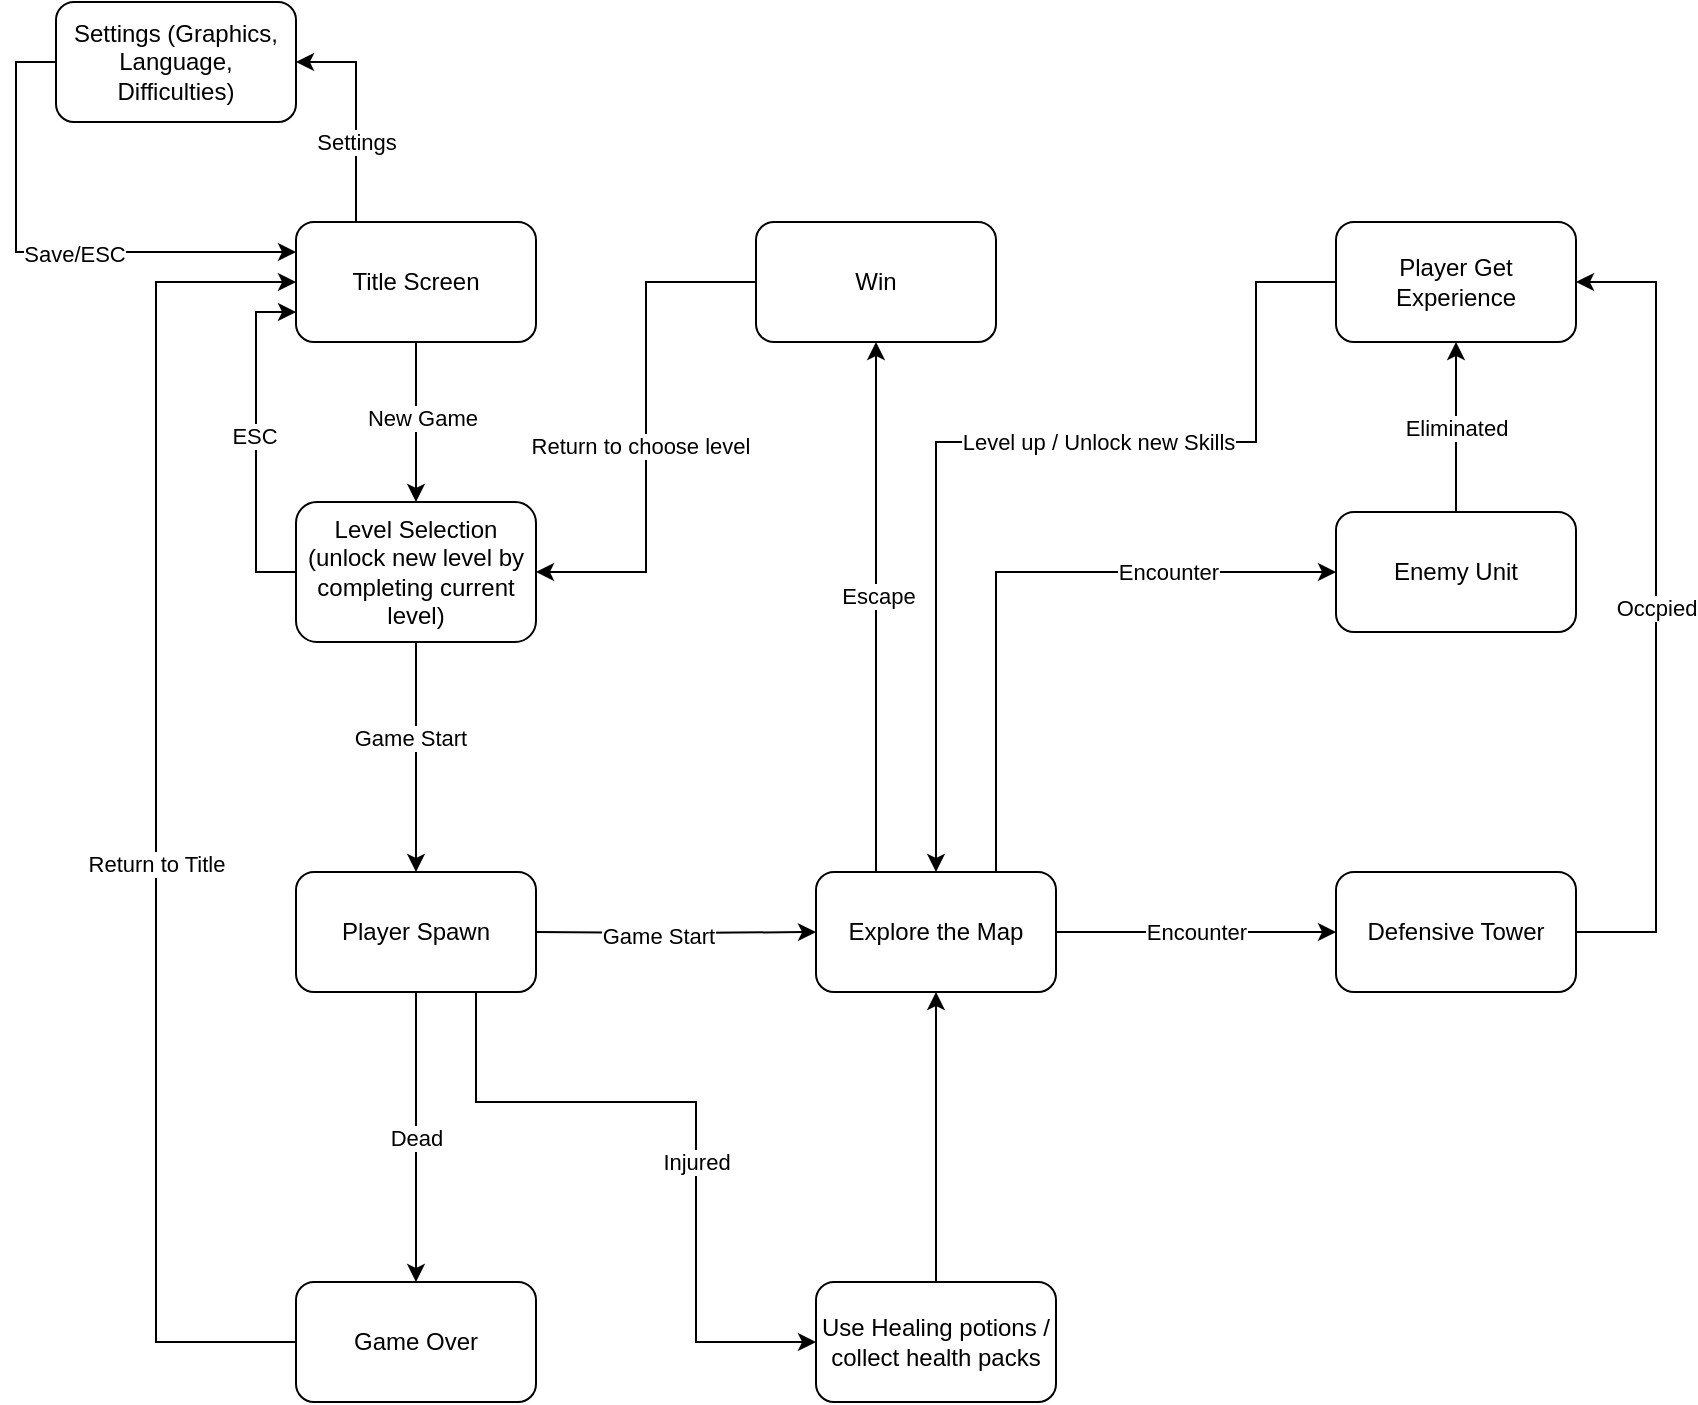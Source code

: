 <mxfile version="24.7.16">
  <diagram name="Page-1" id="rYuYCStadhXCLP9SaO74">
    <mxGraphModel dx="1426" dy="1881" grid="1" gridSize="10" guides="1" tooltips="1" connect="1" arrows="1" fold="1" page="1" pageScale="1" pageWidth="850" pageHeight="1100" math="0" shadow="0">
      <root>
        <mxCell id="0" />
        <mxCell id="1" parent="0" />
        <mxCell id="DvbZTr1sbasB1ZSRingH-4" value="Settings" style="edgeStyle=orthogonalEdgeStyle;rounded=0;orthogonalLoop=1;jettySize=auto;html=1;entryX=1;entryY=0.5;entryDx=0;entryDy=0;exitX=0.25;exitY=0;exitDx=0;exitDy=0;" parent="1" source="DvbZTr1sbasB1ZSRingH-1" target="DvbZTr1sbasB1ZSRingH-3" edge="1">
          <mxGeometry x="-0.273" relative="1" as="geometry">
            <mxPoint as="offset" />
          </mxGeometry>
        </mxCell>
        <mxCell id="DvbZTr1sbasB1ZSRingH-7" value="" style="edgeStyle=orthogonalEdgeStyle;rounded=0;orthogonalLoop=1;jettySize=auto;html=1;" parent="1" source="DvbZTr1sbasB1ZSRingH-1" target="DvbZTr1sbasB1ZSRingH-6" edge="1">
          <mxGeometry relative="1" as="geometry" />
        </mxCell>
        <mxCell id="A-0uA8nPq4QZAQ91zx8X-1" value="New Game" style="edgeLabel;html=1;align=center;verticalAlign=middle;resizable=0;points=[];" parent="DvbZTr1sbasB1ZSRingH-7" vertex="1" connectable="0">
          <mxGeometry x="-0.055" y="3" relative="1" as="geometry">
            <mxPoint as="offset" />
          </mxGeometry>
        </mxCell>
        <mxCell id="DvbZTr1sbasB1ZSRingH-1" value="Title Screen" style="rounded=1;whiteSpace=wrap;html=1;" parent="1" vertex="1">
          <mxGeometry x="150" y="-20" width="120" height="60" as="geometry" />
        </mxCell>
        <mxCell id="DvbZTr1sbasB1ZSRingH-5" style="edgeStyle=orthogonalEdgeStyle;rounded=0;orthogonalLoop=1;jettySize=auto;html=1;exitX=0;exitY=0.5;exitDx=0;exitDy=0;entryX=0;entryY=0.25;entryDx=0;entryDy=0;" parent="1" source="DvbZTr1sbasB1ZSRingH-3" target="DvbZTr1sbasB1ZSRingH-1" edge="1">
          <mxGeometry relative="1" as="geometry" />
        </mxCell>
        <mxCell id="DvbZTr1sbasB1ZSRingH-10" value="Save/ESC" style="edgeLabel;html=1;align=center;verticalAlign=middle;resizable=0;points=[];" parent="DvbZTr1sbasB1ZSRingH-5" vertex="1" connectable="0">
          <mxGeometry x="0.127" y="-1" relative="1" as="geometry">
            <mxPoint as="offset" />
          </mxGeometry>
        </mxCell>
        <mxCell id="DvbZTr1sbasB1ZSRingH-3" value="Settings (Graphics, Language, Difficulties)" style="rounded=1;whiteSpace=wrap;html=1;" parent="1" vertex="1">
          <mxGeometry x="30" y="-130" width="120" height="60" as="geometry" />
        </mxCell>
        <mxCell id="sWjKvFemMA6WNyiepZkH-3" style="edgeStyle=orthogonalEdgeStyle;rounded=0;orthogonalLoop=1;jettySize=auto;html=1;exitX=0.5;exitY=1;exitDx=0;exitDy=0;entryX=0.5;entryY=0;entryDx=0;entryDy=0;" parent="1" source="DvbZTr1sbasB1ZSRingH-6" target="n2BwdD1MH2NfNUdh2FyN-14" edge="1">
          <mxGeometry relative="1" as="geometry">
            <mxPoint x="210" y="240" as="targetPoint" />
          </mxGeometry>
        </mxCell>
        <mxCell id="A-0uA8nPq4QZAQ91zx8X-3" value="Game Start" style="edgeLabel;html=1;align=center;verticalAlign=middle;resizable=0;points=[];" parent="sWjKvFemMA6WNyiepZkH-3" vertex="1" connectable="0">
          <mxGeometry x="-0.168" y="-3" relative="1" as="geometry">
            <mxPoint as="offset" />
          </mxGeometry>
        </mxCell>
        <mxCell id="A-0uA8nPq4QZAQ91zx8X-22" style="edgeStyle=orthogonalEdgeStyle;rounded=0;orthogonalLoop=1;jettySize=auto;html=1;entryX=0;entryY=0.75;entryDx=0;entryDy=0;" parent="1" source="DvbZTr1sbasB1ZSRingH-6" target="DvbZTr1sbasB1ZSRingH-1" edge="1">
          <mxGeometry relative="1" as="geometry">
            <Array as="points">
              <mxPoint x="130" y="155" />
              <mxPoint x="130" y="25" />
            </Array>
          </mxGeometry>
        </mxCell>
        <mxCell id="A-0uA8nPq4QZAQ91zx8X-23" value="ESC" style="edgeLabel;html=1;align=center;verticalAlign=middle;resizable=0;points=[];" parent="A-0uA8nPq4QZAQ91zx8X-22" vertex="1" connectable="0">
          <mxGeometry x="0.043" y="1" relative="1" as="geometry">
            <mxPoint as="offset" />
          </mxGeometry>
        </mxCell>
        <mxCell id="DvbZTr1sbasB1ZSRingH-6" value="Level Selection&lt;br&gt;(unlock new level by completing current level)" style="rounded=1;whiteSpace=wrap;html=1;" parent="1" vertex="1">
          <mxGeometry x="150" y="120" width="120" height="70" as="geometry" />
        </mxCell>
        <mxCell id="A-0uA8nPq4QZAQ91zx8X-6" value="" style="edgeStyle=orthogonalEdgeStyle;rounded=0;orthogonalLoop=1;jettySize=auto;html=1;" parent="1" target="A-0uA8nPq4QZAQ91zx8X-5" edge="1">
          <mxGeometry relative="1" as="geometry">
            <mxPoint x="270" y="335" as="sourcePoint" />
          </mxGeometry>
        </mxCell>
        <mxCell id="A-0uA8nPq4QZAQ91zx8X-45" value="Game Start" style="edgeLabel;html=1;align=center;verticalAlign=middle;resizable=0;points=[];" parent="A-0uA8nPq4QZAQ91zx8X-6" vertex="1" connectable="0">
          <mxGeometry x="-0.142" y="-1" relative="1" as="geometry">
            <mxPoint as="offset" />
          </mxGeometry>
        </mxCell>
        <mxCell id="nZrOT-bJCdYsob9L0fT7-1" style="edgeStyle=orthogonalEdgeStyle;rounded=0;orthogonalLoop=1;jettySize=auto;html=1;exitX=0.25;exitY=0;exitDx=0;exitDy=0;entryX=0.5;entryY=1;entryDx=0;entryDy=0;" parent="1" source="A-0uA8nPq4QZAQ91zx8X-5" target="A-0uA8nPq4QZAQ91zx8X-40" edge="1">
          <mxGeometry relative="1" as="geometry">
            <Array as="points" />
          </mxGeometry>
        </mxCell>
        <mxCell id="nZrOT-bJCdYsob9L0fT7-3" value="Escape" style="edgeLabel;html=1;align=center;verticalAlign=middle;resizable=0;points=[];" parent="nZrOT-bJCdYsob9L0fT7-1" vertex="1" connectable="0">
          <mxGeometry x="0.045" y="-1" relative="1" as="geometry">
            <mxPoint as="offset" />
          </mxGeometry>
        </mxCell>
        <mxCell id="nZrOT-bJCdYsob9L0fT7-21" value="Encounter" style="edgeStyle=orthogonalEdgeStyle;rounded=0;orthogonalLoop=1;jettySize=auto;html=1;exitX=1;exitY=0.5;exitDx=0;exitDy=0;entryX=0;entryY=0.5;entryDx=0;entryDy=0;" parent="1" source="A-0uA8nPq4QZAQ91zx8X-5" target="nZrOT-bJCdYsob9L0fT7-16" edge="1">
          <mxGeometry relative="1" as="geometry" />
        </mxCell>
        <mxCell id="nZrOT-bJCdYsob9L0fT7-23" value="Encounter" style="edgeStyle=orthogonalEdgeStyle;rounded=0;orthogonalLoop=1;jettySize=auto;html=1;exitX=0.75;exitY=0;exitDx=0;exitDy=0;entryX=0;entryY=0.5;entryDx=0;entryDy=0;" parent="1" source="A-0uA8nPq4QZAQ91zx8X-5" target="nZrOT-bJCdYsob9L0fT7-15" edge="1">
          <mxGeometry x="0.472" relative="1" as="geometry">
            <mxPoint as="offset" />
          </mxGeometry>
        </mxCell>
        <mxCell id="A-0uA8nPq4QZAQ91zx8X-5" value="Explore the Map" style="whiteSpace=wrap;html=1;rounded=1;" parent="1" vertex="1">
          <mxGeometry x="410" y="305" width="120" height="60" as="geometry" />
        </mxCell>
        <mxCell id="nZrOT-bJCdYsob9L0fT7-19" style="edgeStyle=orthogonalEdgeStyle;rounded=0;orthogonalLoop=1;jettySize=auto;html=1;exitX=0;exitY=0.5;exitDx=0;exitDy=0;entryX=0.5;entryY=0;entryDx=0;entryDy=0;" parent="1" source="A-0uA8nPq4QZAQ91zx8X-9" target="A-0uA8nPq4QZAQ91zx8X-5" edge="1">
          <mxGeometry relative="1" as="geometry">
            <Array as="points">
              <mxPoint x="630" y="10" />
              <mxPoint x="630" y="90" />
              <mxPoint x="470" y="90" />
            </Array>
          </mxGeometry>
        </mxCell>
        <mxCell id="nZrOT-bJCdYsob9L0fT7-20" value="Level up / Unlock new Skills" style="edgeLabel;html=1;align=center;verticalAlign=middle;resizable=0;points=[];" parent="nZrOT-bJCdYsob9L0fT7-19" vertex="1" connectable="0">
          <mxGeometry x="-0.258" y="-2" relative="1" as="geometry">
            <mxPoint x="-16" y="2" as="offset" />
          </mxGeometry>
        </mxCell>
        <mxCell id="A-0uA8nPq4QZAQ91zx8X-9" value="Player Get Experience" style="whiteSpace=wrap;html=1;rounded=1;" parent="1" vertex="1">
          <mxGeometry x="670" y="-20" width="120" height="60" as="geometry" />
        </mxCell>
        <mxCell id="n2BwdD1MH2NfNUdh2FyN-16" style="edgeStyle=orthogonalEdgeStyle;rounded=0;orthogonalLoop=1;jettySize=auto;html=1;exitX=0.5;exitY=0;exitDx=0;exitDy=0;entryX=0.5;entryY=1;entryDx=0;entryDy=0;" edge="1" parent="1" source="A-0uA8nPq4QZAQ91zx8X-16" target="A-0uA8nPq4QZAQ91zx8X-5">
          <mxGeometry relative="1" as="geometry" />
        </mxCell>
        <mxCell id="A-0uA8nPq4QZAQ91zx8X-16" value="Use Healing potions / collect health packs" style="whiteSpace=wrap;html=1;rounded=1;" parent="1" vertex="1">
          <mxGeometry x="410" y="510" width="120" height="60" as="geometry" />
        </mxCell>
        <mxCell id="A-0uA8nPq4QZAQ91zx8X-24" style="edgeStyle=orthogonalEdgeStyle;rounded=0;orthogonalLoop=1;jettySize=auto;html=1;entryX=0;entryY=0.5;entryDx=0;entryDy=0;exitX=0;exitY=0.5;exitDx=0;exitDy=0;" parent="1" source="A-0uA8nPq4QZAQ91zx8X-19" target="DvbZTr1sbasB1ZSRingH-1" edge="1">
          <mxGeometry relative="1" as="geometry">
            <Array as="points">
              <mxPoint x="80" y="540" />
              <mxPoint x="80" y="10" />
            </Array>
          </mxGeometry>
        </mxCell>
        <mxCell id="A-0uA8nPq4QZAQ91zx8X-25" value="Return to Title" style="edgeLabel;html=1;align=center;verticalAlign=middle;resizable=0;points=[];" parent="A-0uA8nPq4QZAQ91zx8X-24" vertex="1" connectable="0">
          <mxGeometry x="-0.631" relative="1" as="geometry">
            <mxPoint y="-186" as="offset" />
          </mxGeometry>
        </mxCell>
        <mxCell id="A-0uA8nPq4QZAQ91zx8X-19" value="Game Over" style="whiteSpace=wrap;html=1;rounded=1;" parent="1" vertex="1">
          <mxGeometry x="150" y="510" width="120" height="60" as="geometry" />
        </mxCell>
        <mxCell id="nZrOT-bJCdYsob9L0fT7-2" style="edgeStyle=orthogonalEdgeStyle;rounded=0;orthogonalLoop=1;jettySize=auto;html=1;exitX=0;exitY=0.5;exitDx=0;exitDy=0;entryX=1;entryY=0.5;entryDx=0;entryDy=0;" parent="1" source="A-0uA8nPq4QZAQ91zx8X-40" target="DvbZTr1sbasB1ZSRingH-6" edge="1">
          <mxGeometry relative="1" as="geometry" />
        </mxCell>
        <mxCell id="nZrOT-bJCdYsob9L0fT7-4" value="Return to choose level" style="edgeLabel;html=1;align=center;verticalAlign=middle;resizable=0;points=[];" parent="nZrOT-bJCdYsob9L0fT7-2" vertex="1" connectable="0">
          <mxGeometry x="0.069" y="-3" relative="1" as="geometry">
            <mxPoint as="offset" />
          </mxGeometry>
        </mxCell>
        <mxCell id="A-0uA8nPq4QZAQ91zx8X-40" value="Win" style="whiteSpace=wrap;html=1;rounded=1;" parent="1" vertex="1">
          <mxGeometry x="380" y="-20" width="120" height="60" as="geometry" />
        </mxCell>
        <mxCell id="nZrOT-bJCdYsob9L0fT7-24" value="Eliminated" style="edgeStyle=orthogonalEdgeStyle;rounded=0;orthogonalLoop=1;jettySize=auto;html=1;exitX=0.5;exitY=0;exitDx=0;exitDy=0;entryX=0.5;entryY=1;entryDx=0;entryDy=0;" parent="1" source="nZrOT-bJCdYsob9L0fT7-15" target="A-0uA8nPq4QZAQ91zx8X-9" edge="1">
          <mxGeometry relative="1" as="geometry" />
        </mxCell>
        <mxCell id="nZrOT-bJCdYsob9L0fT7-15" value="Enemy Unit" style="whiteSpace=wrap;html=1;rounded=1;" parent="1" vertex="1">
          <mxGeometry x="670" y="125" width="120" height="60" as="geometry" />
        </mxCell>
        <mxCell id="nZrOT-bJCdYsob9L0fT7-26" value="Occpied" style="edgeStyle=orthogonalEdgeStyle;rounded=0;orthogonalLoop=1;jettySize=auto;html=1;exitX=1;exitY=0.5;exitDx=0;exitDy=0;entryX=1;entryY=0.5;entryDx=0;entryDy=0;" parent="1" source="nZrOT-bJCdYsob9L0fT7-16" target="A-0uA8nPq4QZAQ91zx8X-9" edge="1">
          <mxGeometry relative="1" as="geometry">
            <Array as="points">
              <mxPoint x="830" y="335" />
              <mxPoint x="830" y="10" />
            </Array>
          </mxGeometry>
        </mxCell>
        <mxCell id="nZrOT-bJCdYsob9L0fT7-30" style="edgeStyle=orthogonalEdgeStyle;rounded=0;orthogonalLoop=1;jettySize=auto;html=1;exitX=0.75;exitY=1;exitDx=0;exitDy=0;entryX=0;entryY=0.5;entryDx=0;entryDy=0;" parent="1" source="n2BwdD1MH2NfNUdh2FyN-14" target="A-0uA8nPq4QZAQ91zx8X-16" edge="1">
          <mxGeometry relative="1" as="geometry">
            <Array as="points">
              <mxPoint x="240" y="420" />
              <mxPoint x="350" y="420" />
              <mxPoint x="350" y="540" />
            </Array>
          </mxGeometry>
        </mxCell>
        <mxCell id="nZrOT-bJCdYsob9L0fT7-31" value="Injured" style="edgeLabel;html=1;align=center;verticalAlign=middle;resizable=0;points=[];" parent="nZrOT-bJCdYsob9L0fT7-30" vertex="1" connectable="0">
          <mxGeometry x="-0.019" y="4" relative="1" as="geometry">
            <mxPoint x="-4" y="26" as="offset" />
          </mxGeometry>
        </mxCell>
        <mxCell id="nZrOT-bJCdYsob9L0fT7-16" value="Defensive Tower" style="whiteSpace=wrap;html=1;rounded=1;" parent="1" vertex="1">
          <mxGeometry x="670" y="305" width="120" height="60" as="geometry" />
        </mxCell>
        <mxCell id="n2BwdD1MH2NfNUdh2FyN-15" value="Dead" style="edgeStyle=orthogonalEdgeStyle;rounded=0;orthogonalLoop=1;jettySize=auto;html=1;exitX=0.5;exitY=1;exitDx=0;exitDy=0;entryX=0.5;entryY=0;entryDx=0;entryDy=0;" edge="1" parent="1" source="n2BwdD1MH2NfNUdh2FyN-14" target="A-0uA8nPq4QZAQ91zx8X-19">
          <mxGeometry relative="1" as="geometry" />
        </mxCell>
        <mxCell id="n2BwdD1MH2NfNUdh2FyN-14" value="Player Spawn" style="whiteSpace=wrap;html=1;rounded=1;" vertex="1" parent="1">
          <mxGeometry x="150" y="305" width="120" height="60" as="geometry" />
        </mxCell>
      </root>
    </mxGraphModel>
  </diagram>
</mxfile>
